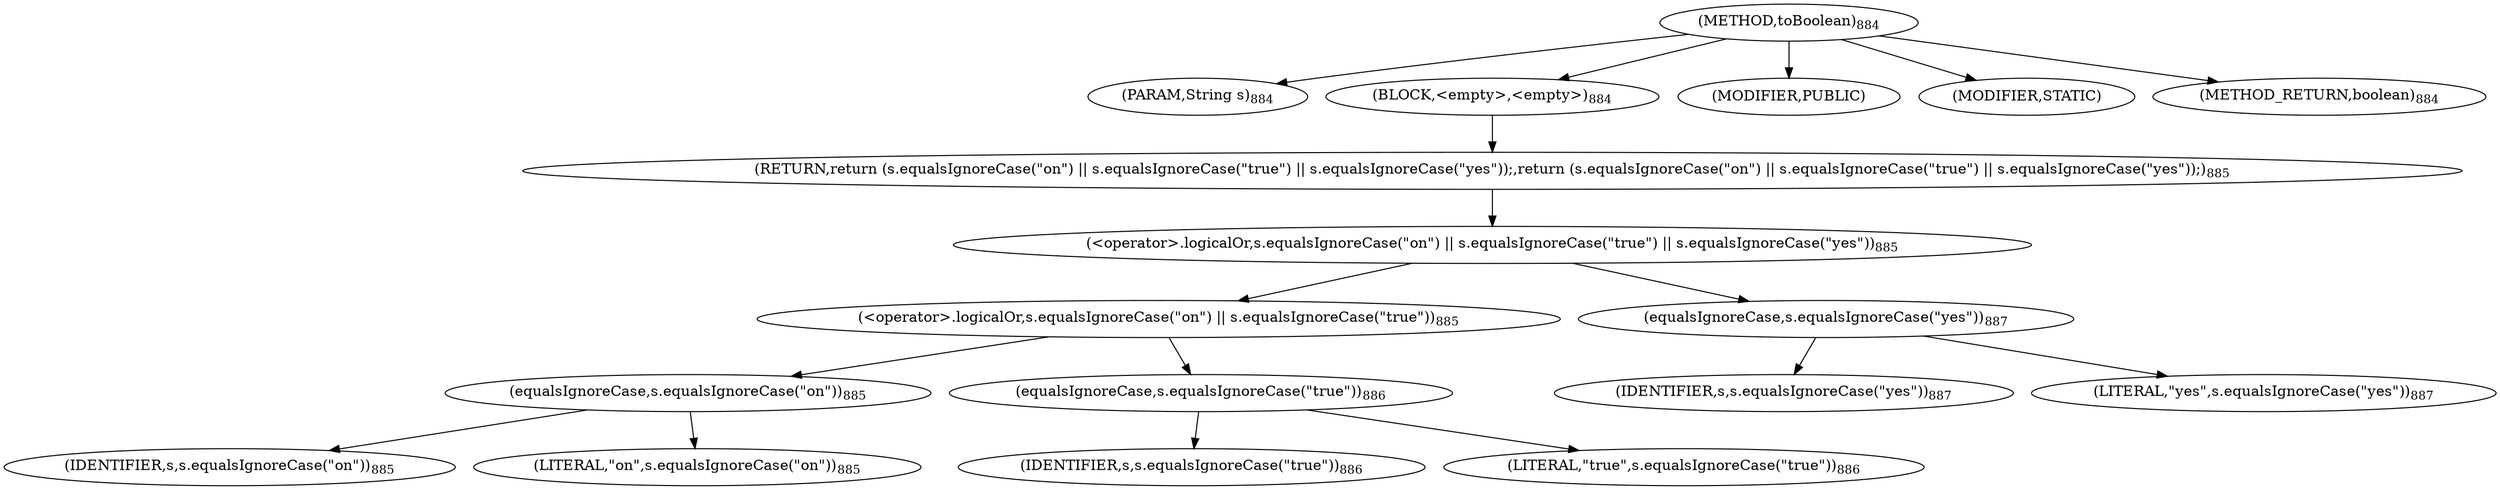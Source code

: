 digraph "toBoolean" {  
"2596" [label = <(METHOD,toBoolean)<SUB>884</SUB>> ]
"2597" [label = <(PARAM,String s)<SUB>884</SUB>> ]
"2598" [label = <(BLOCK,&lt;empty&gt;,&lt;empty&gt;)<SUB>884</SUB>> ]
"2599" [label = <(RETURN,return (s.equalsIgnoreCase(&quot;on&quot;) || s.equalsIgnoreCase(&quot;true&quot;) || s.equalsIgnoreCase(&quot;yes&quot;));,return (s.equalsIgnoreCase(&quot;on&quot;) || s.equalsIgnoreCase(&quot;true&quot;) || s.equalsIgnoreCase(&quot;yes&quot;));)<SUB>885</SUB>> ]
"2600" [label = <(&lt;operator&gt;.logicalOr,s.equalsIgnoreCase(&quot;on&quot;) || s.equalsIgnoreCase(&quot;true&quot;) || s.equalsIgnoreCase(&quot;yes&quot;))<SUB>885</SUB>> ]
"2601" [label = <(&lt;operator&gt;.logicalOr,s.equalsIgnoreCase(&quot;on&quot;) || s.equalsIgnoreCase(&quot;true&quot;))<SUB>885</SUB>> ]
"2602" [label = <(equalsIgnoreCase,s.equalsIgnoreCase(&quot;on&quot;))<SUB>885</SUB>> ]
"2603" [label = <(IDENTIFIER,s,s.equalsIgnoreCase(&quot;on&quot;))<SUB>885</SUB>> ]
"2604" [label = <(LITERAL,&quot;on&quot;,s.equalsIgnoreCase(&quot;on&quot;))<SUB>885</SUB>> ]
"2605" [label = <(equalsIgnoreCase,s.equalsIgnoreCase(&quot;true&quot;))<SUB>886</SUB>> ]
"2606" [label = <(IDENTIFIER,s,s.equalsIgnoreCase(&quot;true&quot;))<SUB>886</SUB>> ]
"2607" [label = <(LITERAL,&quot;true&quot;,s.equalsIgnoreCase(&quot;true&quot;))<SUB>886</SUB>> ]
"2608" [label = <(equalsIgnoreCase,s.equalsIgnoreCase(&quot;yes&quot;))<SUB>887</SUB>> ]
"2609" [label = <(IDENTIFIER,s,s.equalsIgnoreCase(&quot;yes&quot;))<SUB>887</SUB>> ]
"2610" [label = <(LITERAL,&quot;yes&quot;,s.equalsIgnoreCase(&quot;yes&quot;))<SUB>887</SUB>> ]
"2611" [label = <(MODIFIER,PUBLIC)> ]
"2612" [label = <(MODIFIER,STATIC)> ]
"2613" [label = <(METHOD_RETURN,boolean)<SUB>884</SUB>> ]
  "2596" -> "2597" 
  "2596" -> "2598" 
  "2596" -> "2611" 
  "2596" -> "2612" 
  "2596" -> "2613" 
  "2598" -> "2599" 
  "2599" -> "2600" 
  "2600" -> "2601" 
  "2600" -> "2608" 
  "2601" -> "2602" 
  "2601" -> "2605" 
  "2602" -> "2603" 
  "2602" -> "2604" 
  "2605" -> "2606" 
  "2605" -> "2607" 
  "2608" -> "2609" 
  "2608" -> "2610" 
}

